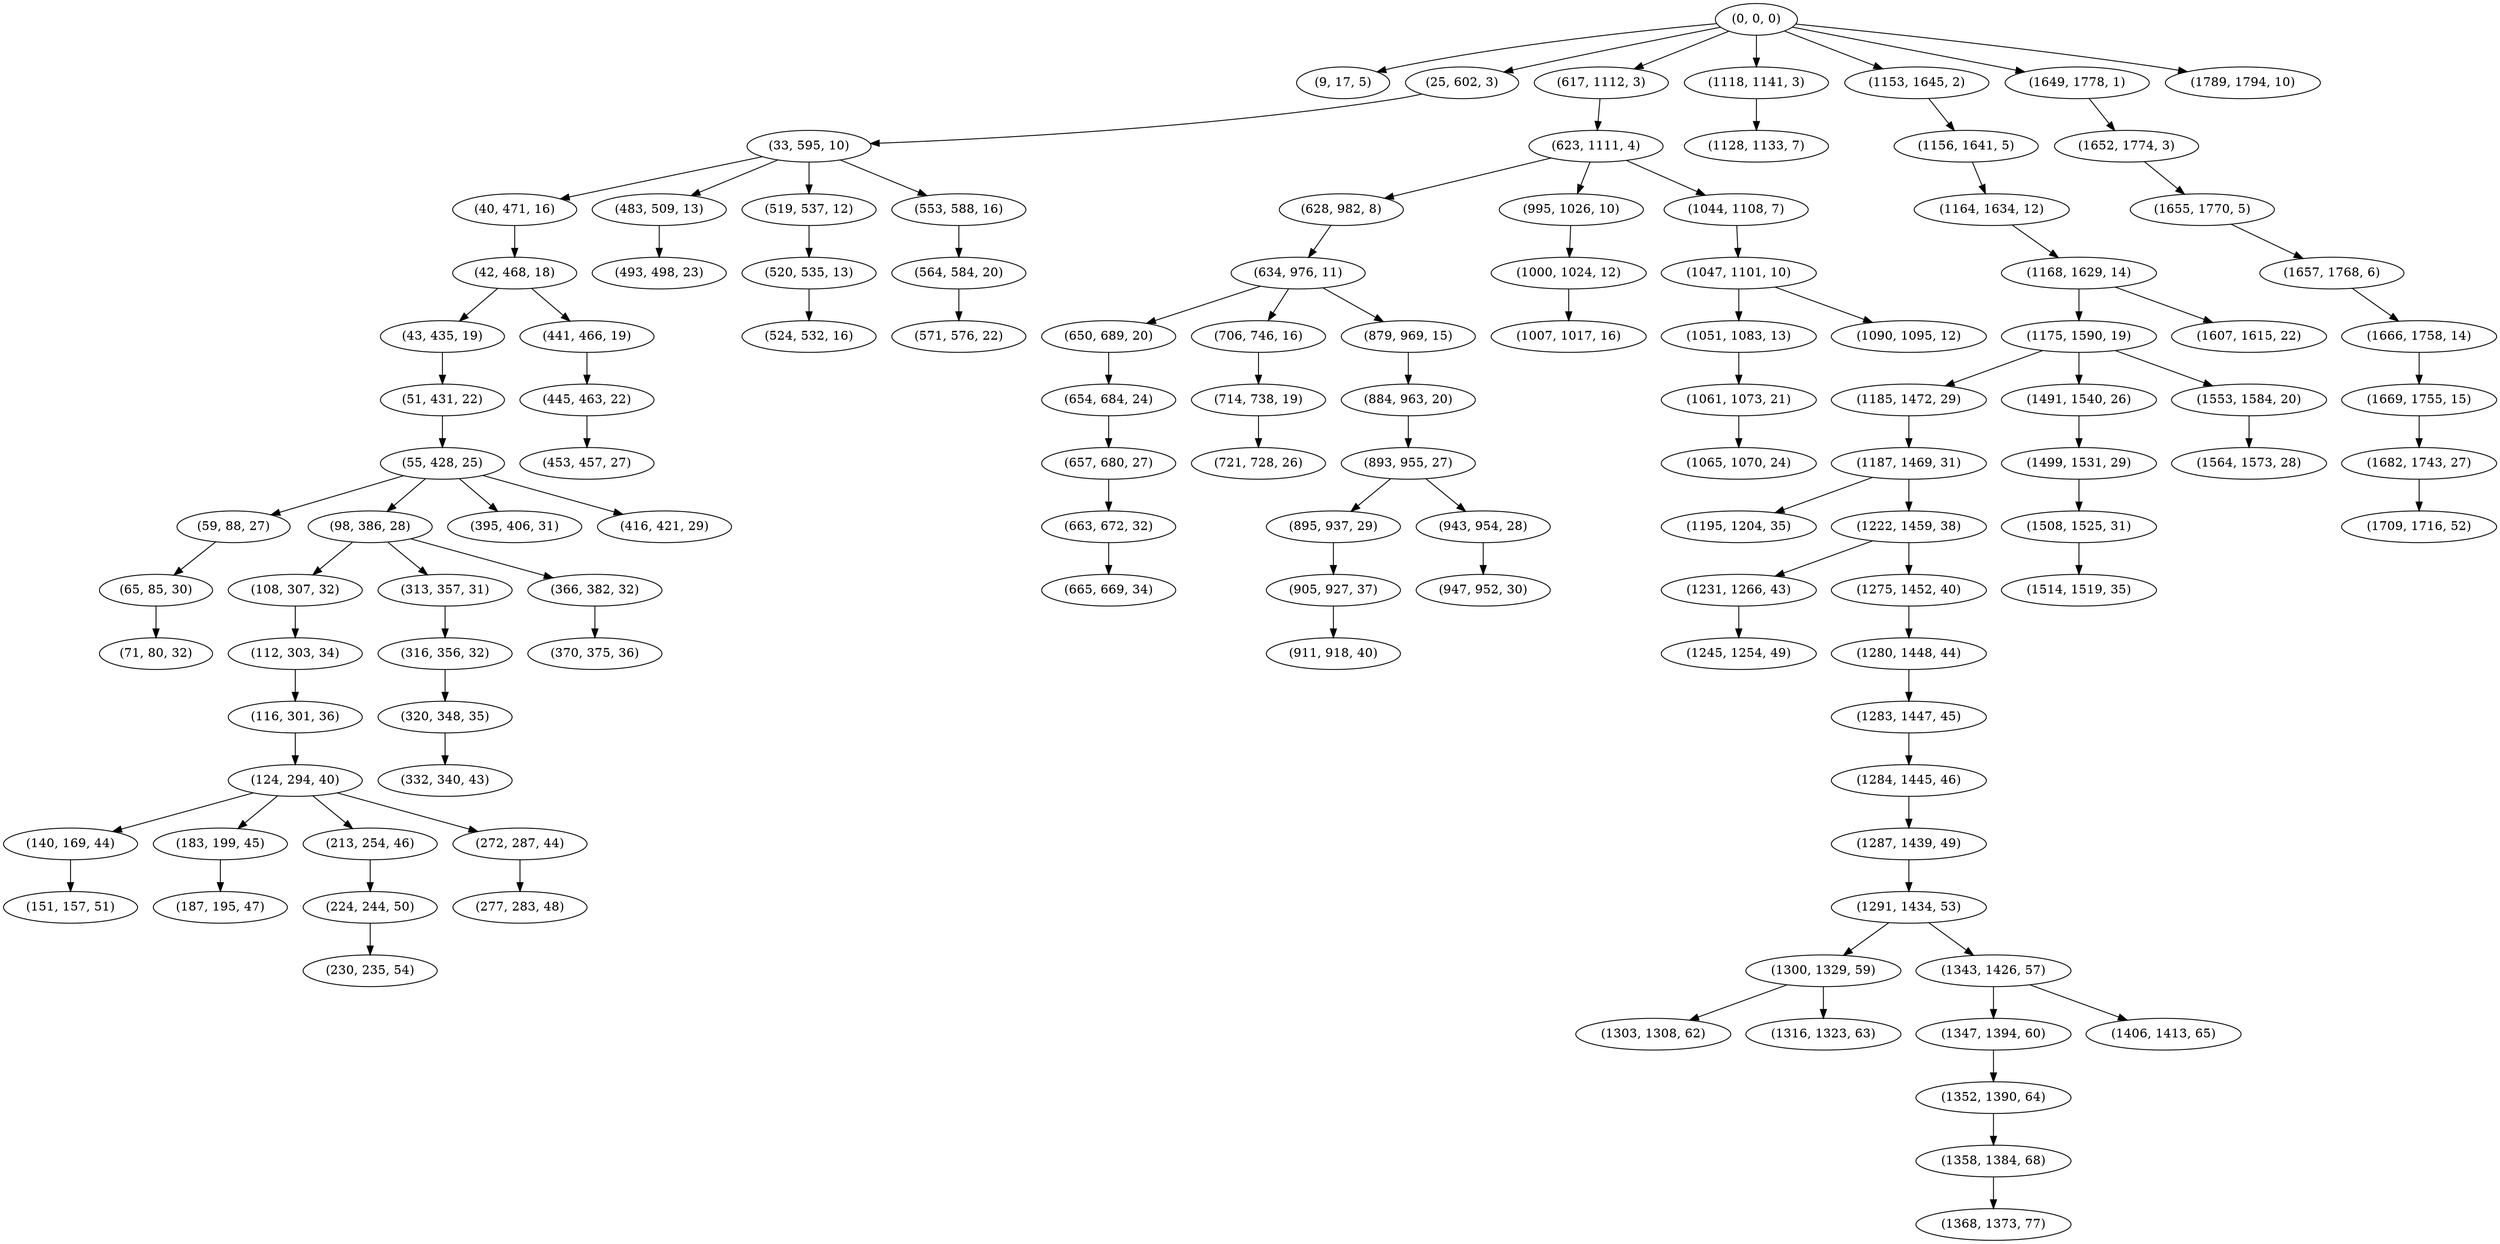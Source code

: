 digraph tree {
    "(0, 0, 0)";
    "(9, 17, 5)";
    "(25, 602, 3)";
    "(33, 595, 10)";
    "(40, 471, 16)";
    "(42, 468, 18)";
    "(43, 435, 19)";
    "(51, 431, 22)";
    "(55, 428, 25)";
    "(59, 88, 27)";
    "(65, 85, 30)";
    "(71, 80, 32)";
    "(98, 386, 28)";
    "(108, 307, 32)";
    "(112, 303, 34)";
    "(116, 301, 36)";
    "(124, 294, 40)";
    "(140, 169, 44)";
    "(151, 157, 51)";
    "(183, 199, 45)";
    "(187, 195, 47)";
    "(213, 254, 46)";
    "(224, 244, 50)";
    "(230, 235, 54)";
    "(272, 287, 44)";
    "(277, 283, 48)";
    "(313, 357, 31)";
    "(316, 356, 32)";
    "(320, 348, 35)";
    "(332, 340, 43)";
    "(366, 382, 32)";
    "(370, 375, 36)";
    "(395, 406, 31)";
    "(416, 421, 29)";
    "(441, 466, 19)";
    "(445, 463, 22)";
    "(453, 457, 27)";
    "(483, 509, 13)";
    "(493, 498, 23)";
    "(519, 537, 12)";
    "(520, 535, 13)";
    "(524, 532, 16)";
    "(553, 588, 16)";
    "(564, 584, 20)";
    "(571, 576, 22)";
    "(617, 1112, 3)";
    "(623, 1111, 4)";
    "(628, 982, 8)";
    "(634, 976, 11)";
    "(650, 689, 20)";
    "(654, 684, 24)";
    "(657, 680, 27)";
    "(663, 672, 32)";
    "(665, 669, 34)";
    "(706, 746, 16)";
    "(714, 738, 19)";
    "(721, 728, 26)";
    "(879, 969, 15)";
    "(884, 963, 20)";
    "(893, 955, 27)";
    "(895, 937, 29)";
    "(905, 927, 37)";
    "(911, 918, 40)";
    "(943, 954, 28)";
    "(947, 952, 30)";
    "(995, 1026, 10)";
    "(1000, 1024, 12)";
    "(1007, 1017, 16)";
    "(1044, 1108, 7)";
    "(1047, 1101, 10)";
    "(1051, 1083, 13)";
    "(1061, 1073, 21)";
    "(1065, 1070, 24)";
    "(1090, 1095, 12)";
    "(1118, 1141, 3)";
    "(1128, 1133, 7)";
    "(1153, 1645, 2)";
    "(1156, 1641, 5)";
    "(1164, 1634, 12)";
    "(1168, 1629, 14)";
    "(1175, 1590, 19)";
    "(1185, 1472, 29)";
    "(1187, 1469, 31)";
    "(1195, 1204, 35)";
    "(1222, 1459, 38)";
    "(1231, 1266, 43)";
    "(1245, 1254, 49)";
    "(1275, 1452, 40)";
    "(1280, 1448, 44)";
    "(1283, 1447, 45)";
    "(1284, 1445, 46)";
    "(1287, 1439, 49)";
    "(1291, 1434, 53)";
    "(1300, 1329, 59)";
    "(1303, 1308, 62)";
    "(1316, 1323, 63)";
    "(1343, 1426, 57)";
    "(1347, 1394, 60)";
    "(1352, 1390, 64)";
    "(1358, 1384, 68)";
    "(1368, 1373, 77)";
    "(1406, 1413, 65)";
    "(1491, 1540, 26)";
    "(1499, 1531, 29)";
    "(1508, 1525, 31)";
    "(1514, 1519, 35)";
    "(1553, 1584, 20)";
    "(1564, 1573, 28)";
    "(1607, 1615, 22)";
    "(1649, 1778, 1)";
    "(1652, 1774, 3)";
    "(1655, 1770, 5)";
    "(1657, 1768, 6)";
    "(1666, 1758, 14)";
    "(1669, 1755, 15)";
    "(1682, 1743, 27)";
    "(1709, 1716, 52)";
    "(1789, 1794, 10)";
    "(0, 0, 0)" -> "(9, 17, 5)";
    "(0, 0, 0)" -> "(25, 602, 3)";
    "(0, 0, 0)" -> "(617, 1112, 3)";
    "(0, 0, 0)" -> "(1118, 1141, 3)";
    "(0, 0, 0)" -> "(1153, 1645, 2)";
    "(0, 0, 0)" -> "(1649, 1778, 1)";
    "(0, 0, 0)" -> "(1789, 1794, 10)";
    "(25, 602, 3)" -> "(33, 595, 10)";
    "(33, 595, 10)" -> "(40, 471, 16)";
    "(33, 595, 10)" -> "(483, 509, 13)";
    "(33, 595, 10)" -> "(519, 537, 12)";
    "(33, 595, 10)" -> "(553, 588, 16)";
    "(40, 471, 16)" -> "(42, 468, 18)";
    "(42, 468, 18)" -> "(43, 435, 19)";
    "(42, 468, 18)" -> "(441, 466, 19)";
    "(43, 435, 19)" -> "(51, 431, 22)";
    "(51, 431, 22)" -> "(55, 428, 25)";
    "(55, 428, 25)" -> "(59, 88, 27)";
    "(55, 428, 25)" -> "(98, 386, 28)";
    "(55, 428, 25)" -> "(395, 406, 31)";
    "(55, 428, 25)" -> "(416, 421, 29)";
    "(59, 88, 27)" -> "(65, 85, 30)";
    "(65, 85, 30)" -> "(71, 80, 32)";
    "(98, 386, 28)" -> "(108, 307, 32)";
    "(98, 386, 28)" -> "(313, 357, 31)";
    "(98, 386, 28)" -> "(366, 382, 32)";
    "(108, 307, 32)" -> "(112, 303, 34)";
    "(112, 303, 34)" -> "(116, 301, 36)";
    "(116, 301, 36)" -> "(124, 294, 40)";
    "(124, 294, 40)" -> "(140, 169, 44)";
    "(124, 294, 40)" -> "(183, 199, 45)";
    "(124, 294, 40)" -> "(213, 254, 46)";
    "(124, 294, 40)" -> "(272, 287, 44)";
    "(140, 169, 44)" -> "(151, 157, 51)";
    "(183, 199, 45)" -> "(187, 195, 47)";
    "(213, 254, 46)" -> "(224, 244, 50)";
    "(224, 244, 50)" -> "(230, 235, 54)";
    "(272, 287, 44)" -> "(277, 283, 48)";
    "(313, 357, 31)" -> "(316, 356, 32)";
    "(316, 356, 32)" -> "(320, 348, 35)";
    "(320, 348, 35)" -> "(332, 340, 43)";
    "(366, 382, 32)" -> "(370, 375, 36)";
    "(441, 466, 19)" -> "(445, 463, 22)";
    "(445, 463, 22)" -> "(453, 457, 27)";
    "(483, 509, 13)" -> "(493, 498, 23)";
    "(519, 537, 12)" -> "(520, 535, 13)";
    "(520, 535, 13)" -> "(524, 532, 16)";
    "(553, 588, 16)" -> "(564, 584, 20)";
    "(564, 584, 20)" -> "(571, 576, 22)";
    "(617, 1112, 3)" -> "(623, 1111, 4)";
    "(623, 1111, 4)" -> "(628, 982, 8)";
    "(623, 1111, 4)" -> "(995, 1026, 10)";
    "(623, 1111, 4)" -> "(1044, 1108, 7)";
    "(628, 982, 8)" -> "(634, 976, 11)";
    "(634, 976, 11)" -> "(650, 689, 20)";
    "(634, 976, 11)" -> "(706, 746, 16)";
    "(634, 976, 11)" -> "(879, 969, 15)";
    "(650, 689, 20)" -> "(654, 684, 24)";
    "(654, 684, 24)" -> "(657, 680, 27)";
    "(657, 680, 27)" -> "(663, 672, 32)";
    "(663, 672, 32)" -> "(665, 669, 34)";
    "(706, 746, 16)" -> "(714, 738, 19)";
    "(714, 738, 19)" -> "(721, 728, 26)";
    "(879, 969, 15)" -> "(884, 963, 20)";
    "(884, 963, 20)" -> "(893, 955, 27)";
    "(893, 955, 27)" -> "(895, 937, 29)";
    "(893, 955, 27)" -> "(943, 954, 28)";
    "(895, 937, 29)" -> "(905, 927, 37)";
    "(905, 927, 37)" -> "(911, 918, 40)";
    "(943, 954, 28)" -> "(947, 952, 30)";
    "(995, 1026, 10)" -> "(1000, 1024, 12)";
    "(1000, 1024, 12)" -> "(1007, 1017, 16)";
    "(1044, 1108, 7)" -> "(1047, 1101, 10)";
    "(1047, 1101, 10)" -> "(1051, 1083, 13)";
    "(1047, 1101, 10)" -> "(1090, 1095, 12)";
    "(1051, 1083, 13)" -> "(1061, 1073, 21)";
    "(1061, 1073, 21)" -> "(1065, 1070, 24)";
    "(1118, 1141, 3)" -> "(1128, 1133, 7)";
    "(1153, 1645, 2)" -> "(1156, 1641, 5)";
    "(1156, 1641, 5)" -> "(1164, 1634, 12)";
    "(1164, 1634, 12)" -> "(1168, 1629, 14)";
    "(1168, 1629, 14)" -> "(1175, 1590, 19)";
    "(1168, 1629, 14)" -> "(1607, 1615, 22)";
    "(1175, 1590, 19)" -> "(1185, 1472, 29)";
    "(1175, 1590, 19)" -> "(1491, 1540, 26)";
    "(1175, 1590, 19)" -> "(1553, 1584, 20)";
    "(1185, 1472, 29)" -> "(1187, 1469, 31)";
    "(1187, 1469, 31)" -> "(1195, 1204, 35)";
    "(1187, 1469, 31)" -> "(1222, 1459, 38)";
    "(1222, 1459, 38)" -> "(1231, 1266, 43)";
    "(1222, 1459, 38)" -> "(1275, 1452, 40)";
    "(1231, 1266, 43)" -> "(1245, 1254, 49)";
    "(1275, 1452, 40)" -> "(1280, 1448, 44)";
    "(1280, 1448, 44)" -> "(1283, 1447, 45)";
    "(1283, 1447, 45)" -> "(1284, 1445, 46)";
    "(1284, 1445, 46)" -> "(1287, 1439, 49)";
    "(1287, 1439, 49)" -> "(1291, 1434, 53)";
    "(1291, 1434, 53)" -> "(1300, 1329, 59)";
    "(1291, 1434, 53)" -> "(1343, 1426, 57)";
    "(1300, 1329, 59)" -> "(1303, 1308, 62)";
    "(1300, 1329, 59)" -> "(1316, 1323, 63)";
    "(1343, 1426, 57)" -> "(1347, 1394, 60)";
    "(1343, 1426, 57)" -> "(1406, 1413, 65)";
    "(1347, 1394, 60)" -> "(1352, 1390, 64)";
    "(1352, 1390, 64)" -> "(1358, 1384, 68)";
    "(1358, 1384, 68)" -> "(1368, 1373, 77)";
    "(1491, 1540, 26)" -> "(1499, 1531, 29)";
    "(1499, 1531, 29)" -> "(1508, 1525, 31)";
    "(1508, 1525, 31)" -> "(1514, 1519, 35)";
    "(1553, 1584, 20)" -> "(1564, 1573, 28)";
    "(1649, 1778, 1)" -> "(1652, 1774, 3)";
    "(1652, 1774, 3)" -> "(1655, 1770, 5)";
    "(1655, 1770, 5)" -> "(1657, 1768, 6)";
    "(1657, 1768, 6)" -> "(1666, 1758, 14)";
    "(1666, 1758, 14)" -> "(1669, 1755, 15)";
    "(1669, 1755, 15)" -> "(1682, 1743, 27)";
    "(1682, 1743, 27)" -> "(1709, 1716, 52)";
}
